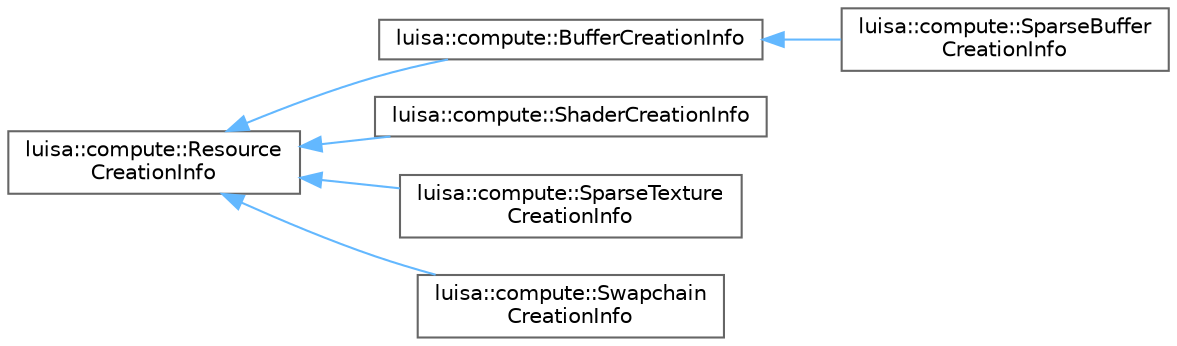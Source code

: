digraph "类继承关系图"
{
 // LATEX_PDF_SIZE
  bgcolor="transparent";
  edge [fontname=Helvetica,fontsize=10,labelfontname=Helvetica,labelfontsize=10];
  node [fontname=Helvetica,fontsize=10,shape=box,height=0.2,width=0.4];
  rankdir="LR";
  Node0 [id="Node000000",label="luisa::compute::Resource\lCreationInfo",height=0.2,width=0.4,color="grey40", fillcolor="white", style="filled",URL="$structluisa_1_1compute_1_1_resource_creation_info.html",tooltip=" "];
  Node0 -> Node1 [id="edge1399_Node000000_Node000001",dir="back",color="steelblue1",style="solid",tooltip=" "];
  Node1 [id="Node000001",label="luisa::compute::BufferCreationInfo",height=0.2,width=0.4,color="grey40", fillcolor="white", style="filled",URL="$structluisa_1_1compute_1_1_buffer_creation_info.html",tooltip=" "];
  Node1 -> Node2 [id="edge1400_Node000001_Node000002",dir="back",color="steelblue1",style="solid",tooltip=" "];
  Node2 [id="Node000002",label="luisa::compute::SparseBuffer\lCreationInfo",height=0.2,width=0.4,color="grey40", fillcolor="white", style="filled",URL="$structluisa_1_1compute_1_1_sparse_buffer_creation_info.html",tooltip=" "];
  Node0 -> Node3 [id="edge1401_Node000000_Node000003",dir="back",color="steelblue1",style="solid",tooltip=" "];
  Node3 [id="Node000003",label="luisa::compute::ShaderCreationInfo",height=0.2,width=0.4,color="grey40", fillcolor="white", style="filled",URL="$structluisa_1_1compute_1_1_shader_creation_info.html",tooltip=" "];
  Node0 -> Node4 [id="edge1402_Node000000_Node000004",dir="back",color="steelblue1",style="solid",tooltip=" "];
  Node4 [id="Node000004",label="luisa::compute::SparseTexture\lCreationInfo",height=0.2,width=0.4,color="grey40", fillcolor="white", style="filled",URL="$structluisa_1_1compute_1_1_sparse_texture_creation_info.html",tooltip=" "];
  Node0 -> Node5 [id="edge1403_Node000000_Node000005",dir="back",color="steelblue1",style="solid",tooltip=" "];
  Node5 [id="Node000005",label="luisa::compute::Swapchain\lCreationInfo",height=0.2,width=0.4,color="grey40", fillcolor="white", style="filled",URL="$structluisa_1_1compute_1_1_swapchain_creation_info.html",tooltip=" "];
}
